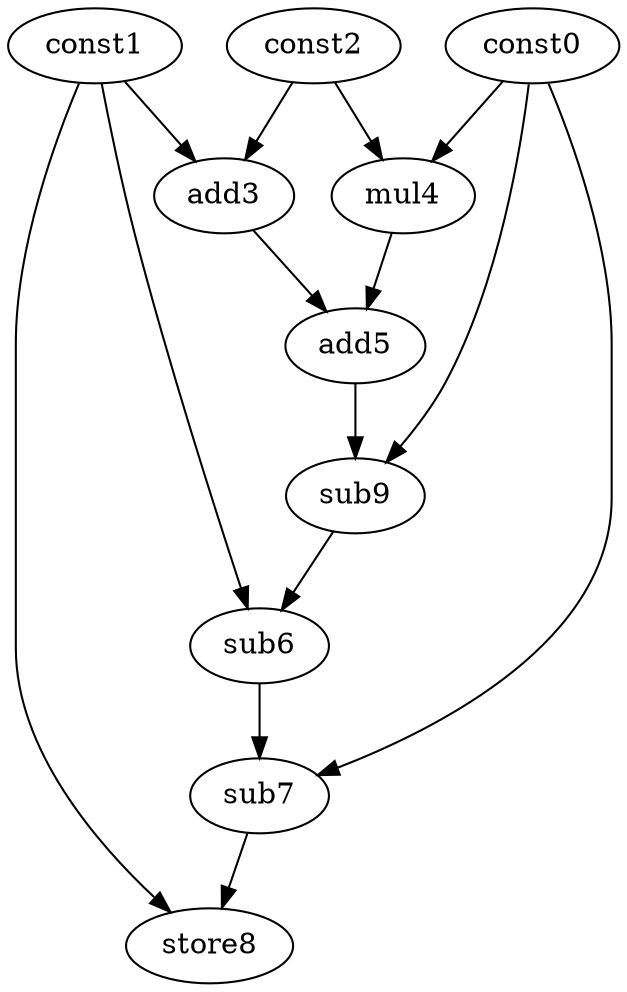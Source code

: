digraph G { 
const0[opcode=const]; 
const1[opcode=const]; 
const2[opcode=const]; 
add3[opcode=add]; 
mul4[opcode=mul]; 
add5[opcode=add]; 
sub6[opcode=sub]; 
sub7[opcode=sub]; 
store8[opcode=store]; 
sub9[opcode=sub]; 
const1->add3[operand=0];
const2->add3[operand=1];
const0->mul4[operand=0];
const2->mul4[operand=1];
add3->add5[operand=0];
mul4->add5[operand=1];
const0->sub9[operand=0];
add5->sub9[operand=1];
const1->sub6[operand=0];
sub9->sub6[operand=1];
const0->sub7[operand=0];
sub6->sub7[operand=1];
sub7->store8[operand=0];
const1->store8[operand=1];
}
